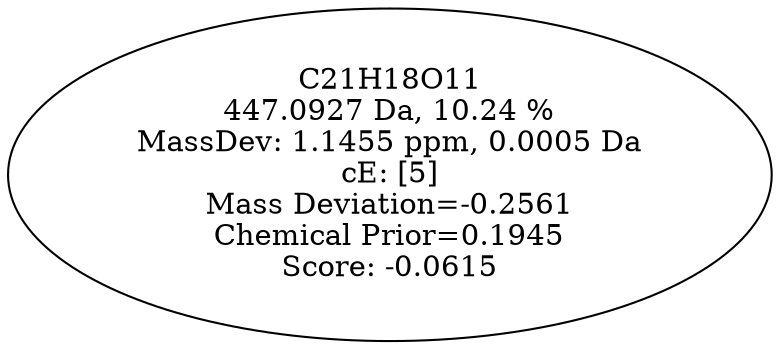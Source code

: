strict digraph {
v1 [label="C21H18O11\n447.0927 Da, 10.24 %\nMassDev: 1.1455 ppm, 0.0005 Da\ncE: [5]\nMass Deviation=-0.2561\nChemical Prior=0.1945\nScore: -0.0615"];
}